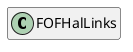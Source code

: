 @startuml
set namespaceSeparator \\
hide members
hide << alias >> circle

class FOFHalLinks
@enduml
